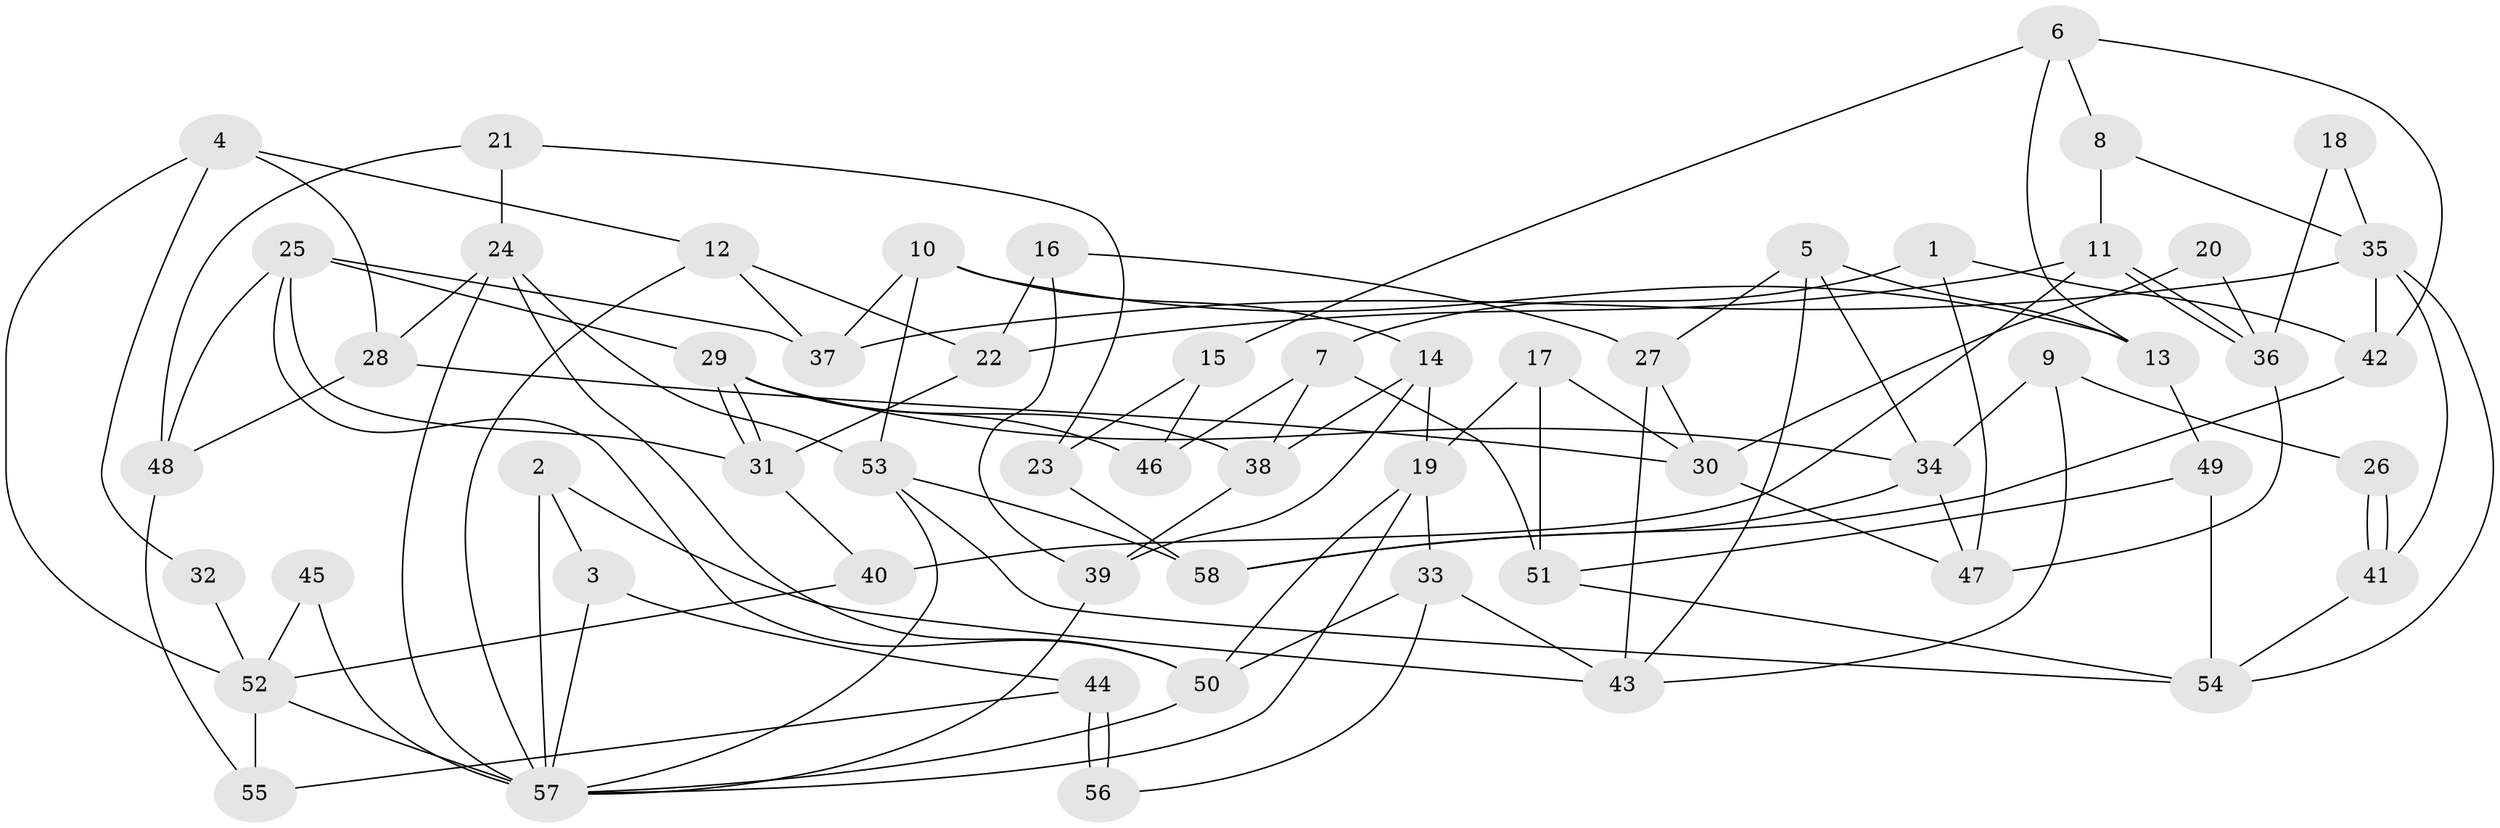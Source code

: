 // coarse degree distribution, {5: 0.2727272727272727, 3: 0.15151515151515152, 6: 0.18181818181818182, 4: 0.21212121212121213, 2: 0.030303030303030304, 8: 0.09090909090909091, 7: 0.06060606060606061}
// Generated by graph-tools (version 1.1) at 2025/52/02/27/25 19:52:08]
// undirected, 58 vertices, 116 edges
graph export_dot {
graph [start="1"]
  node [color=gray90,style=filled];
  1;
  2;
  3;
  4;
  5;
  6;
  7;
  8;
  9;
  10;
  11;
  12;
  13;
  14;
  15;
  16;
  17;
  18;
  19;
  20;
  21;
  22;
  23;
  24;
  25;
  26;
  27;
  28;
  29;
  30;
  31;
  32;
  33;
  34;
  35;
  36;
  37;
  38;
  39;
  40;
  41;
  42;
  43;
  44;
  45;
  46;
  47;
  48;
  49;
  50;
  51;
  52;
  53;
  54;
  55;
  56;
  57;
  58;
  1 -- 47;
  1 -- 7;
  1 -- 42;
  2 -- 43;
  2 -- 57;
  2 -- 3;
  3 -- 44;
  3 -- 57;
  4 -- 28;
  4 -- 12;
  4 -- 32;
  4 -- 52;
  5 -- 34;
  5 -- 43;
  5 -- 13;
  5 -- 27;
  6 -- 13;
  6 -- 42;
  6 -- 8;
  6 -- 15;
  7 -- 38;
  7 -- 51;
  7 -- 46;
  8 -- 35;
  8 -- 11;
  9 -- 34;
  9 -- 43;
  9 -- 26;
  10 -- 37;
  10 -- 14;
  10 -- 13;
  10 -- 53;
  11 -- 36;
  11 -- 36;
  11 -- 22;
  11 -- 40;
  12 -- 57;
  12 -- 22;
  12 -- 37;
  13 -- 49;
  14 -- 39;
  14 -- 19;
  14 -- 38;
  15 -- 46;
  15 -- 23;
  16 -- 22;
  16 -- 39;
  16 -- 27;
  17 -- 19;
  17 -- 30;
  17 -- 51;
  18 -- 36;
  18 -- 35;
  19 -- 50;
  19 -- 57;
  19 -- 33;
  20 -- 36;
  20 -- 30;
  21 -- 24;
  21 -- 23;
  21 -- 48;
  22 -- 31;
  23 -- 58;
  24 -- 50;
  24 -- 57;
  24 -- 28;
  24 -- 53;
  25 -- 37;
  25 -- 31;
  25 -- 29;
  25 -- 48;
  25 -- 50;
  26 -- 41;
  26 -- 41;
  27 -- 30;
  27 -- 43;
  28 -- 48;
  28 -- 30;
  29 -- 31;
  29 -- 31;
  29 -- 34;
  29 -- 38;
  29 -- 46;
  30 -- 47;
  31 -- 40;
  32 -- 52;
  33 -- 50;
  33 -- 43;
  33 -- 56;
  34 -- 58;
  34 -- 47;
  35 -- 54;
  35 -- 41;
  35 -- 37;
  35 -- 42;
  36 -- 47;
  38 -- 39;
  39 -- 57;
  40 -- 52;
  41 -- 54;
  42 -- 58;
  44 -- 55;
  44 -- 56;
  44 -- 56;
  45 -- 52;
  45 -- 57;
  48 -- 55;
  49 -- 51;
  49 -- 54;
  50 -- 57;
  51 -- 54;
  52 -- 57;
  52 -- 55;
  53 -- 54;
  53 -- 57;
  53 -- 58;
}
